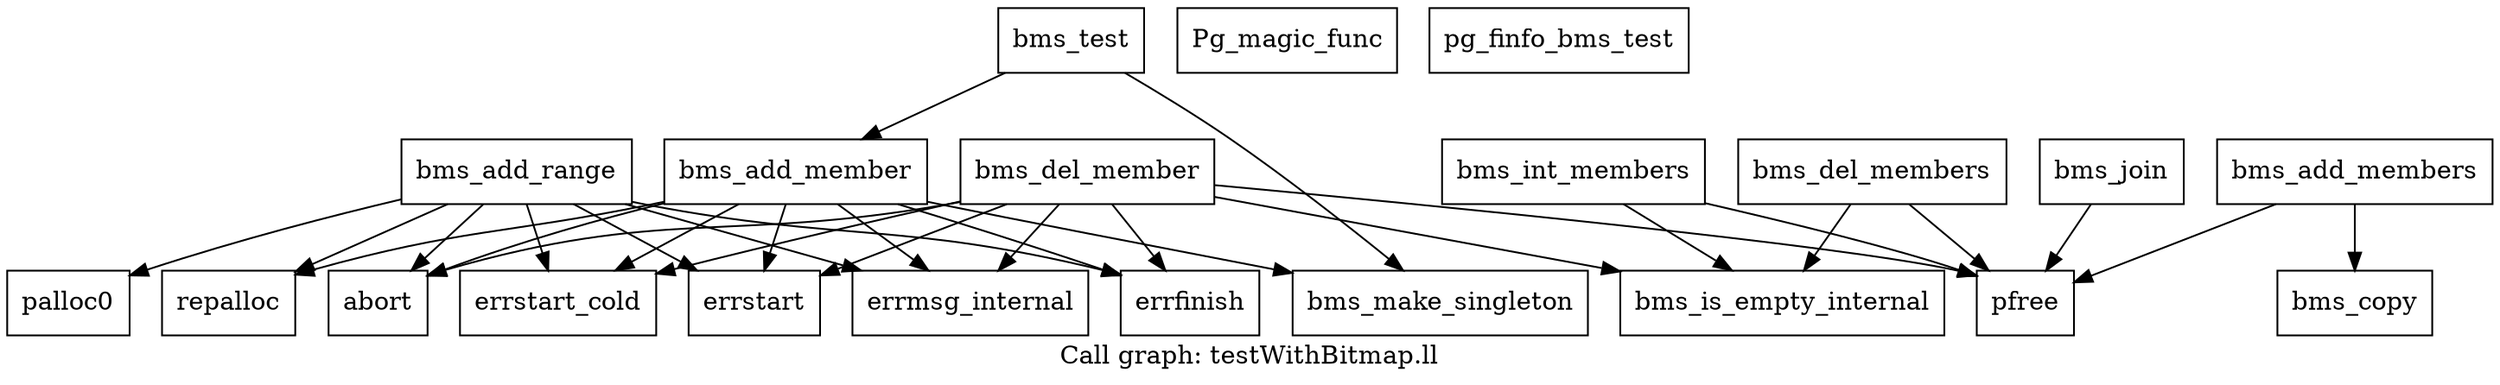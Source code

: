digraph "Call graph: testWithBitmap.ll" {
	label="Call graph: testWithBitmap.ll";

	Node0x5baab93f7360 [shape=record,label="{bms_del_member}"];
	Node0x5baab93f7360 -> Node0x5baab93f7830;
	Node0x5baab93f7360 -> Node0x5baab93fc1a0;
	Node0x5baab93f7360 -> Node0x5baab93fe6d0;
	Node0x5baab93f7360 -> Node0x5baab9403ec0;
	Node0x5baab93f7360 -> Node0x5baab9406150;
	Node0x5baab93f7360 -> Node0x5baab9419260;
	Node0x5baab93f7360 -> Node0x5baab94192e0;
	Node0x5baab93f7830 [shape=record,label="{errstart_cold}"];
	Node0x5baab93fc1a0 [shape=record,label="{errstart}"];
	Node0x5baab93fe6d0 [shape=record,label="{errmsg_internal}"];
	Node0x5baab9403ec0 [shape=record,label="{errfinish}"];
	Node0x5baab9406150 [shape=record,label="{abort}"];
	Node0x5baab9419260 [shape=record,label="{bms_is_empty_internal}"];
	Node0x5baab94192e0 [shape=record,label="{pfree}"];
	Node0x5baab940b500 [shape=record,label="{bms_add_members}"];
	Node0x5baab940b500 -> Node0x5baab940b8c0;
	Node0x5baab940b500 -> Node0x5baab94192e0;
	Node0x5baab940b8c0 [shape=record,label="{bms_copy}"];
	Node0x5baab940d280 [shape=record,label="{bms_add_range}"];
	Node0x5baab940d280 -> Node0x5baab93f7830;
	Node0x5baab940d280 -> Node0x5baab93fc1a0;
	Node0x5baab940d280 -> Node0x5baab93fe6d0;
	Node0x5baab940d280 -> Node0x5baab9403ec0;
	Node0x5baab940d280 -> Node0x5baab9406150;
	Node0x5baab940d280 -> Node0x5baab940f290;
	Node0x5baab940d280 -> Node0x5baab94159c0;
	Node0x5baab940f290 [shape=record,label="{palloc0}"];
	Node0x5baab94159c0 [shape=record,label="{repalloc}"];
	Node0x5baab9413730 [shape=record,label="{bms_int_members}"];
	Node0x5baab9413730 -> Node0x5baab94192e0;
	Node0x5baab9413730 -> Node0x5baab9419260;
	Node0x5baab94104d0 [shape=record,label="{bms_del_members}"];
	Node0x5baab94104d0 -> Node0x5baab9419260;
	Node0x5baab94104d0 -> Node0x5baab94192e0;
	Node0x5baab93efb20 [shape=record,label="{bms_join}"];
	Node0x5baab93efb20 -> Node0x5baab94192e0;
	Node0x5baab9410e00 [shape=record,label="{bms_add_member}"];
	Node0x5baab9410e00 -> Node0x5baab93f7830;
	Node0x5baab9410e00 -> Node0x5baab93fc1a0;
	Node0x5baab9410e00 -> Node0x5baab93fe6d0;
	Node0x5baab9410e00 -> Node0x5baab9403ec0;
	Node0x5baab9410e00 -> Node0x5baab9406150;
	Node0x5baab9410e00 -> Node0x5baab9402fb0;
	Node0x5baab9410e00 -> Node0x5baab94159c0;
	Node0x5baab9402fb0 [shape=record,label="{bms_make_singleton}"];
	Node0x5baab941e980 [shape=record,label="{Pg_magic_func}"];
	Node0x5baab941ea00 [shape=record,label="{pg_finfo_bms_test}"];
	Node0x5baab941ea80 [shape=record,label="{bms_test}"];
	Node0x5baab941ea80 -> Node0x5baab9402fb0;
	Node0x5baab941ea80 -> Node0x5baab9410e00;
}
